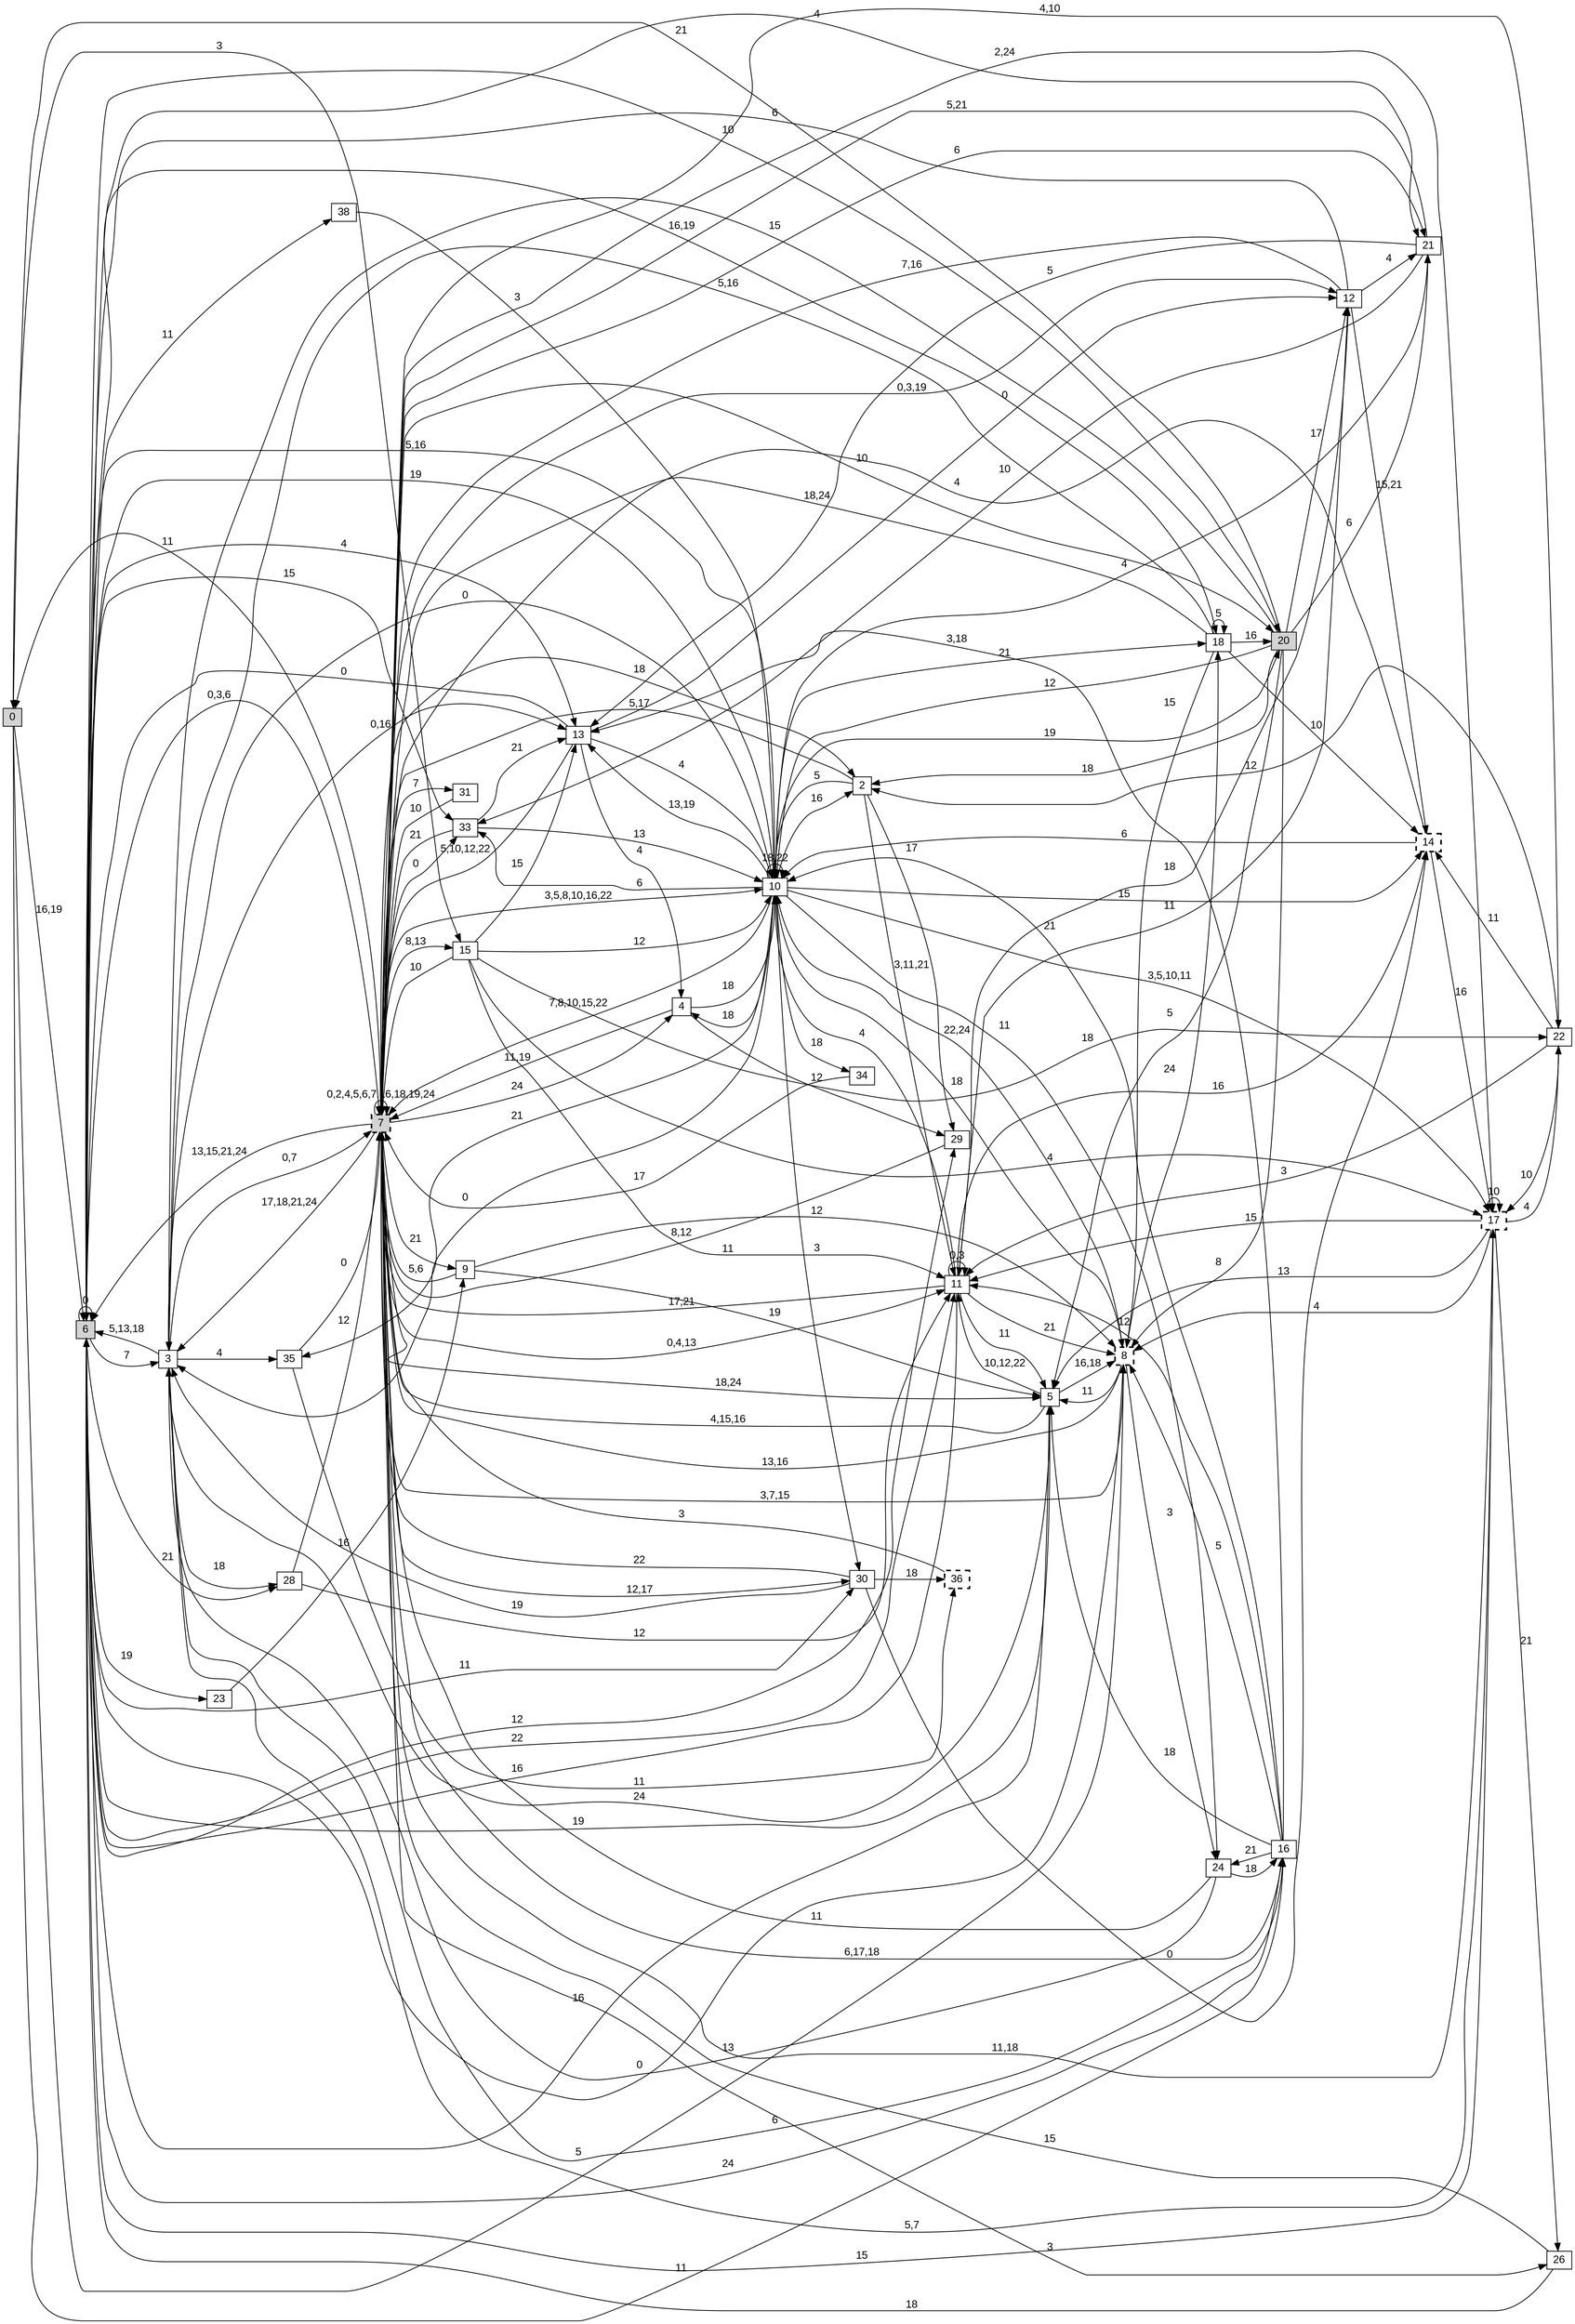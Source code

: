 digraph "NDFA" {
  rankdir=LR
  node [shape=box width=0.1 height=0.1 fontname=Arial]
  edge [fontname=Arial]
/* Estados */
 s0 [label="0" style="filled"] /* I:1 F:0 D:0 */
 s2 [label="2" ] /* I:0 F:0 D:0 */
 s3 [label="3" ] /* I:0 F:0 D:0 */
 s4 [label="4" ] /* I:0 F:0 D:0 */
 s5 [label="5" ] /* I:0 F:0 D:0 */
 s6 [label="6" style="filled"] /* I:1 F:0 D:0 */
 s7 [label="7" style="filled,bold,dashed"] /* I:1 F:1 D:0 */
 s8 [label="8" style="bold,dashed"] /* I:0 F:1 D:0 */
 s9 [label="9" ] /* I:0 F:0 D:0 */
 s10 [label="10" ] /* I:0 F:0 D:0 */
 s11 [label="11" ] /* I:0 F:0 D:0 */
 s12 [label="12" ] /* I:0 F:0 D:0 */
 s13 [label="13" ] /* I:0 F:0 D:0 */
 s14 [label="14" style="bold,dashed"] /* I:0 F:1 D:0 */
 s15 [label="15" ] /* I:0 F:0 D:0 */
 s16 [label="16" ] /* I:0 F:0 D:0 */
 s17 [label="17" style="bold,dashed"] /* I:0 F:1 D:0 */
 s18 [label="18" ] /* I:0 F:0 D:0 */
 s20 [label="20" style="filled"] /* I:1 F:0 D:0 */
 s21 [label="21" ] /* I:0 F:0 D:0 */
 s22 [label="22" ] /* I:0 F:0 D:0 */
 s23 [label="23" ] /* I:0 F:0 D:0 */
 s24 [label="24" ] /* I:0 F:0 D:0 */
 s26 [label="26" ] /* I:0 F:0 D:0 */
 s28 [label="28" ] /* I:0 F:0 D:0 */
 s29 [label="29" ] /* I:0 F:0 D:0 */
 s30 [label="30" ] /* I:0 F:0 D:0 */
 s31 [label="31" ] /* I:0 F:0 D:0 */
 s33 [label="33" ] /* I:0 F:0 D:0 */
 s34 [label="34" ] /* I:0 F:0 D:0 */
 s35 [label="35" ] /* I:0 F:0 D:0 */
 s36 [label="36" style="bold,dashed"] /* I:0 F:1 D:0 */
 s38 [label="38" ] /* I:0 F:0 D:0 */
/* Transiciones */
  s0 -> s6 [label="16,19"]
  s0 -> s8 [label="5"]
  s0 -> s15 [label="3"]
  s0 -> s16 [label="11"]
  s2 -> s7 [label="5,17"]
  s2 -> s10 [label="5"]
  s2 -> s11 [label="3,11,21"]
  s2 -> s29 [label="17"]
  s3 -> s6 [label="5,13,18"]
  s3 -> s7 [label="0,7"]
  s3 -> s10 [label="0"]
  s3 -> s13 [label="0,16"]
  s3 -> s16 [label="6"]
  s3 -> s17 [label="5,7"]
  s3 -> s28 [label="18"]
  s3 -> s35 [label="4"]
  s4 -> s7 [label="11,19"]
  s4 -> s10 [label="18"]
  s4 -> s29 [label="12"]
  s5 -> s3 [label="24"]
  s5 -> s6 [label="19"]
  s5 -> s7 [label="4,15,16"]
  s5 -> s8 [label="16,18"]
  s5 -> s11 [label="10,12,22"]
  s6 -> s3 [label="7"]
  s6 -> s5 [label="16"]
  s6 -> s6 [label="0"]
  s6 -> s7 [label="0,3,6"]
  s6 -> s8 [label="0"]
  s6 -> s10 [label="5,16"]
  s6 -> s11 [label="22"]
  s6 -> s13 [label="4"]
  s6 -> s16 [label="24"]
  s6 -> s17 [label="15"]
  s6 -> s18 [label="16,19"]
  s6 -> s20 [label="10"]
  s6 -> s21 [label="4"]
  s6 -> s23 [label="19"]
  s6 -> s28 [label="21"]
  s6 -> s29 [label="12"]
  s6 -> s30 [label="11"]
  s6 -> s33 [label="15"]
  s6 -> s38 [label="11"]
  s7 -> s0 [label="11"]
  s7 -> s2 [label="18"]
  s7 -> s3 [label="17,18,21,24"]
  s7 -> s4 [label="24"]
  s7 -> s5 [label="18,24"]
  s7 -> s6 [label="13,15,21,24"]
  s7 -> s7 [label="0,2,4,5,6,7,16,18,19,24"]
  s7 -> s8 [label="3,7,15"]
  s7 -> s9 [label="21"]
  s7 -> s10 [label="3,5,8,10,16,22"]
  s7 -> s11 [label="0,4,13"]
  s7 -> s12 [label="0,3,19"]
  s7 -> s15 [label="8,13"]
  s7 -> s16 [label="6,17,18"]
  s7 -> s17 [label="2,24"]
  s7 -> s20 [label="10"]
  s7 -> s21 [label="6"]
  s7 -> s22 [label="4,10"]
  s7 -> s26 [label="3"]
  s7 -> s30 [label="12,17"]
  s7 -> s31 [label="7"]
  s7 -> s33 [label="0"]
  s8 -> s5 [label="11"]
  s8 -> s7 [label="13,16"]
  s8 -> s10 [label="22,24"]
  s8 -> s18 [label="24"]
  s8 -> s24 [label="3"]
  s9 -> s5 [label="19"]
  s9 -> s7 [label="5,6"]
  s9 -> s8 [label="12"]
  s10 -> s2 [label="16"]
  s10 -> s3 [label="0"]
  s10 -> s4 [label="18"]
  s10 -> s6 [label="19"]
  s10 -> s7 [label="7,8,10,15,22"]
  s10 -> s8 [label="18"]
  s10 -> s10 [label="18,22"]
  s10 -> s13 [label="13,19"]
  s10 -> s14 [label="15"]
  s10 -> s17 [label="3,5,10,11"]
  s10 -> s18 [label="21"]
  s10 -> s20 [label="19"]
  s10 -> s21 [label="4"]
  s10 -> s24 [label="11"]
  s10 -> s30 [label="3"]
  s10 -> s33 [label="6"]
  s10 -> s34 [label="18"]
  s10 -> s35 [label="21"]
  s11 -> s5 [label="11"]
  s11 -> s6 [label="16"]
  s11 -> s7 [label="17,21"]
  s11 -> s8 [label="21"]
  s11 -> s10 [label="4"]
  s11 -> s11 [label="0,3"]
  s11 -> s12 [label="11"]
  s11 -> s14 [label="16"]
  s12 -> s6 [label="6"]
  s12 -> s7 [label="7,16"]
  s12 -> s11 [label="18"]
  s12 -> s14 [label="15,21"]
  s12 -> s21 [label="4"]
  s13 -> s4 [label="4"]
  s13 -> s6 [label="0"]
  s13 -> s7 [label="5,10,12,22"]
  s13 -> s10 [label="4"]
  s13 -> s12 [label="0"]
  s14 -> s7 [label="4"]
  s14 -> s10 [label="6"]
  s14 -> s17 [label="16"]
  s15 -> s7 [label="10"]
  s15 -> s10 [label="12"]
  s15 -> s11 [label="11"]
  s15 -> s13 [label="15"]
  s15 -> s17 [label="4"]
  s15 -> s22 [label="18"]
  s16 -> s5 [label="18"]
  s16 -> s8 [label="5"]
  s16 -> s10 [label="21"]
  s16 -> s11 [label="12"]
  s16 -> s13 [label="3,18"]
  s16 -> s24 [label="21"]
  s17 -> s5 [label="13"]
  s17 -> s7 [label="11,18"]
  s17 -> s8 [label="4"]
  s17 -> s11 [label="15"]
  s17 -> s17 [label="10"]
  s17 -> s22 [label="4"]
  s17 -> s26 [label="21"]
  s18 -> s3 [label="5,16"]
  s18 -> s7 [label="18,24"]
  s18 -> s8 [label="15"]
  s18 -> s14 [label="10"]
  s18 -> s18 [label="5"]
  s18 -> s20 [label="16"]
  s20 -> s0 [label="21"]
  s20 -> s2 [label="18"]
  s20 -> s3 [label="15"]
  s20 -> s5 [label="5"]
  s20 -> s8 [label="8"]
  s20 -> s10 [label="12"]
  s20 -> s12 [label="17"]
  s20 -> s21 [label="6"]
  s21 -> s7 [label="5,21"]
  s21 -> s13 [label="5"]
  s21 -> s33 [label="10"]
  s22 -> s2 [label="12"]
  s22 -> s11 [label="3"]
  s22 -> s14 [label="11"]
  s22 -> s17 [label="10"]
  s23 -> s9 [label="16"]
  s24 -> s3 [label="13"]
  s24 -> s7 [label="11"]
  s24 -> s16 [label="18"]
  s26 -> s6 [label="18"]
  s26 -> s7 [label="15"]
  s28 -> s7 [label="12"]
  s28 -> s11 [label="12"]
  s29 -> s7 [label="8,12"]
  s30 -> s3 [label="19"]
  s30 -> s7 [label="22"]
  s30 -> s14 [label="0"]
  s30 -> s36 [label="18"]
  s31 -> s7 [label="10"]
  s33 -> s7 [label="21"]
  s33 -> s10 [label="13"]
  s33 -> s13 [label="21"]
  s34 -> s7 [label="17"]
  s35 -> s7 [label="0"]
  s35 -> s36 [label="11"]
  s36 -> s7 [label="3"]
  s38 -> s10 [label="3"]
}

